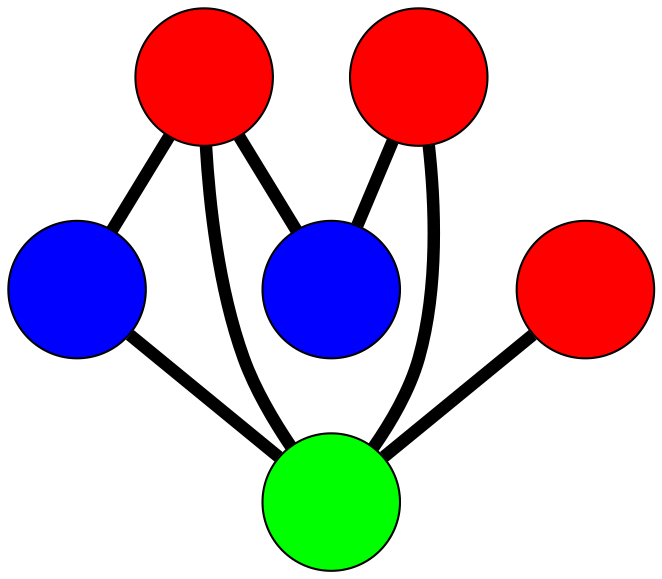 graph G {
	graph [bb="-158.85,-108.92,154.77,121.87",
		overlap=false,
		sep=0.0,
		splines=true
	];
	node [color=black,
		fixedsize=true,
		fontname="Latin Modern Math",
		fontsize=42,
		height=.92,
		label="\N",
		penwidth=1,
		shape=circle,
		width=.92
	];
	edge [color=black,
		penwidth=6,
		style=bold
	];
	0	 [fillcolor=red,
		height=0.91667,
		label="",
		pos="38.114,61.112",
		style=filled,
		width=0.91667];
	3	 [fillcolor=blue,
		height=0.91667,
		label="",
		pos="-49.464,88.873",
		style=filled,
		width=0.91667];
	0 -- 3	 [pos="6.4964,71.134 -1.4409,73.65 -9.9578,76.35 -17.893,78.865"];
	4	 [fillcolor=blue,
		height=0.91667,
		label="",
		pos="121.77,0.52254",
		style=filled,
		width=0.91667];
	0 -- 4	 [pos="65.044,41.608 74.598,34.689 85.343,26.906 94.892,19.99"];
	5	 [fillcolor=green,
		height=0.91667,
		label="",
		pos="-35.893,-11.901",
		style=filled,
		width=0.91667];
	0 -- 5	 [pos="14.29,37.608 5.7548,29.187 -3.857,19.705 -12.367,11.309"];
	1	 [fillcolor=red,
		height=0.91667,
		label="",
		pos="51.319,-75.921",
		style=filled,
		width=0.91667];
	1 -- 4	 [pos="73.998,-51.313 82.124,-42.497 91.274,-32.568 99.376,-23.778"];
	1 -- 5	 [pos="24.678,-56.365 13.959,-48.496 1.618,-39.437 -9.1156,-31.558"];
	2	 [fillcolor=red,
		height=0.91667,
		label="",
		pos="-125.85,-62.685",
		style=filled,
		width=0.91667];
	2 -- 5	 [pos="-96.89,-46.337 -86.618,-40.538 -75.064,-34.015 -64.796,-28.219"];
	3 -- 5	 [pos="-45.058,56.154 -43.541,44.89 -41.843,32.277 -40.324,20.998"];
}
